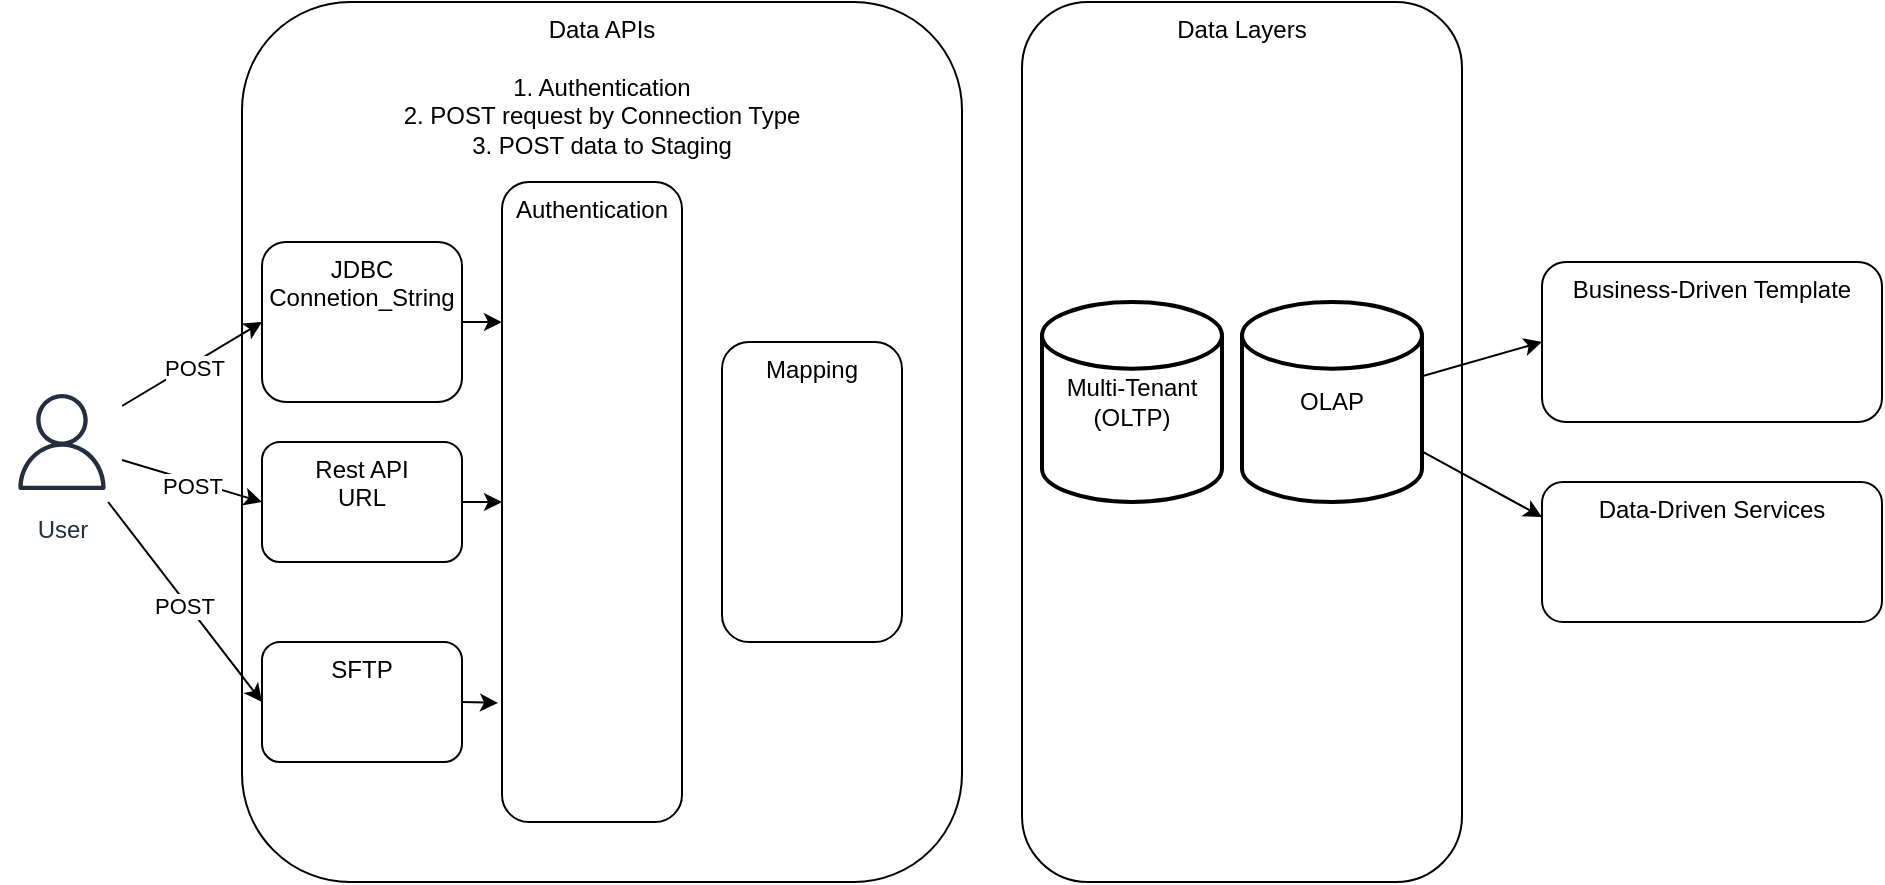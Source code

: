 <mxfile>
    <diagram id="0_h_P_6ZUUTU3QNopuD5" name="Page-1">
        <mxGraphModel dx="264" dy="349" grid="1" gridSize="10" guides="1" tooltips="1" connect="1" arrows="1" fold="1" page="1" pageScale="1" pageWidth="850" pageHeight="1100" math="0" shadow="0">
            <root>
                <mxCell id="0"/>
                <mxCell id="1" parent="0"/>
                <mxCell id="4" value="Data APIs&lt;br&gt;&lt;br&gt;1. Authentication&lt;br&gt;2. POST request by Connection Type&lt;br&gt;3. POST data to Staging" style="rounded=1;whiteSpace=wrap;html=1;verticalAlign=top;" parent="1" vertex="1">
                    <mxGeometry x="140" y="70" width="360" height="440" as="geometry"/>
                </mxCell>
                <mxCell id="42" style="edgeStyle=none;html=1;exitX=1;exitY=0.5;exitDx=0;exitDy=0;entryX=0;entryY=0.219;entryDx=0;entryDy=0;entryPerimeter=0;" parent="1" source="5" target="28" edge="1">
                    <mxGeometry relative="1" as="geometry"/>
                </mxCell>
                <mxCell id="5" value="JDBC&lt;br&gt;Connetion_String" style="rounded=1;whiteSpace=wrap;html=1;verticalAlign=top;" parent="1" vertex="1">
                    <mxGeometry x="150" y="190" width="100" height="80" as="geometry"/>
                </mxCell>
                <mxCell id="43" value="" style="edgeStyle=none;html=1;" parent="1" source="6" target="28" edge="1">
                    <mxGeometry relative="1" as="geometry"/>
                </mxCell>
                <mxCell id="6" value="Rest API&lt;br&gt;URL" style="rounded=1;whiteSpace=wrap;html=1;verticalAlign=top;" parent="1" vertex="1">
                    <mxGeometry x="150" y="290" width="100" height="60" as="geometry"/>
                </mxCell>
                <mxCell id="44" value="" style="edgeStyle=none;html=1;exitX=1;exitY=0.5;exitDx=0;exitDy=0;entryX=-0.022;entryY=0.814;entryDx=0;entryDy=0;entryPerimeter=0;" parent="1" source="7" target="28" edge="1">
                    <mxGeometry relative="1" as="geometry"/>
                </mxCell>
                <mxCell id="7" value="SFTP" style="rounded=1;whiteSpace=wrap;html=1;verticalAlign=top;" parent="1" vertex="1">
                    <mxGeometry x="150" y="390" width="100" height="60" as="geometry"/>
                </mxCell>
                <mxCell id="8" value="Data Layers" style="rounded=1;whiteSpace=wrap;html=1;verticalAlign=top;" parent="1" vertex="1">
                    <mxGeometry x="530" y="70" width="220" height="440" as="geometry"/>
                </mxCell>
                <mxCell id="17" style="edgeStyle=none;html=1;entryX=0;entryY=0.5;entryDx=0;entryDy=0;" parent="1" source="13" target="15" edge="1">
                    <mxGeometry relative="1" as="geometry"/>
                </mxCell>
                <mxCell id="18" style="edgeStyle=none;html=1;entryX=0;entryY=0.25;entryDx=0;entryDy=0;" parent="1" source="13" target="16" edge="1">
                    <mxGeometry relative="1" as="geometry"/>
                </mxCell>
                <mxCell id="13" value="OLAP" style="strokeWidth=2;html=1;shape=mxgraph.flowchart.database;whiteSpace=wrap;" parent="1" vertex="1">
                    <mxGeometry x="640" y="220" width="90" height="100" as="geometry"/>
                </mxCell>
                <mxCell id="15" value="Business-Driven Template" style="rounded=1;whiteSpace=wrap;html=1;verticalAlign=top;" parent="1" vertex="1">
                    <mxGeometry x="790" y="200" width="170" height="80" as="geometry"/>
                </mxCell>
                <mxCell id="16" value="Data-Driven Services" style="rounded=1;whiteSpace=wrap;html=1;verticalAlign=top;" parent="1" vertex="1">
                    <mxGeometry x="790" y="310" width="170" height="70" as="geometry"/>
                </mxCell>
                <mxCell id="19" value="Multi-Tenant&lt;br&gt;(OLTP)" style="strokeWidth=2;html=1;shape=mxgraph.flowchart.database;whiteSpace=wrap;" parent="1" vertex="1">
                    <mxGeometry x="540" y="220" width="90" height="100" as="geometry"/>
                </mxCell>
                <mxCell id="28" value="Authentication" style="rounded=1;whiteSpace=wrap;html=1;verticalAlign=top;" parent="1" vertex="1">
                    <mxGeometry x="270" y="160" width="90" height="320" as="geometry"/>
                </mxCell>
                <mxCell id="30" value="Mapping" style="rounded=1;whiteSpace=wrap;html=1;verticalAlign=top;" parent="1" vertex="1">
                    <mxGeometry x="380" y="240" width="90" height="150" as="geometry"/>
                </mxCell>
                <mxCell id="36" style="edgeStyle=none;html=1;entryX=0;entryY=0.5;entryDx=0;entryDy=0;" parent="1" source="35" target="5" edge="1">
                    <mxGeometry relative="1" as="geometry"/>
                </mxCell>
                <mxCell id="37" value="POST" style="edgeLabel;html=1;align=center;verticalAlign=middle;resizable=0;points=[];" parent="36" vertex="1" connectable="0">
                    <mxGeometry y="-1" relative="1" as="geometry">
                        <mxPoint y="1" as="offset"/>
                    </mxGeometry>
                </mxCell>
                <mxCell id="35" value="User" style="sketch=0;outlineConnect=0;fontColor=#232F3E;gradientColor=none;strokeColor=#232F3E;fillColor=#ffffff;dashed=0;verticalLabelPosition=bottom;verticalAlign=top;align=center;html=1;fontSize=12;fontStyle=0;aspect=fixed;shape=mxgraph.aws4.resourceIcon;resIcon=mxgraph.aws4.user;" parent="1" vertex="1">
                    <mxGeometry x="20" y="260" width="60" height="60" as="geometry"/>
                </mxCell>
                <mxCell id="38" style="edgeStyle=none;html=1;entryX=0;entryY=0.5;entryDx=0;entryDy=0;" parent="1" source="35" target="7" edge="1">
                    <mxGeometry relative="1" as="geometry">
                        <mxPoint x="100" y="310" as="sourcePoint"/>
                        <mxPoint x="160" y="240" as="targetPoint"/>
                    </mxGeometry>
                </mxCell>
                <mxCell id="39" value="POST" style="edgeLabel;html=1;align=center;verticalAlign=middle;resizable=0;points=[];" parent="38" vertex="1" connectable="0">
                    <mxGeometry y="-1" relative="1" as="geometry">
                        <mxPoint y="1" as="offset"/>
                    </mxGeometry>
                </mxCell>
                <mxCell id="40" style="edgeStyle=none;html=1;entryX=0;entryY=0.5;entryDx=0;entryDy=0;" parent="1" source="35" target="6" edge="1">
                    <mxGeometry relative="1" as="geometry">
                        <mxPoint x="100" y="292" as="sourcePoint"/>
                        <mxPoint x="170" y="250" as="targetPoint"/>
                    </mxGeometry>
                </mxCell>
                <mxCell id="41" value="POST" style="edgeLabel;html=1;align=center;verticalAlign=middle;resizable=0;points=[];" parent="40" vertex="1" connectable="0">
                    <mxGeometry y="-1" relative="1" as="geometry">
                        <mxPoint y="1" as="offset"/>
                    </mxGeometry>
                </mxCell>
            </root>
        </mxGraphModel>
    </diagram>
</mxfile>